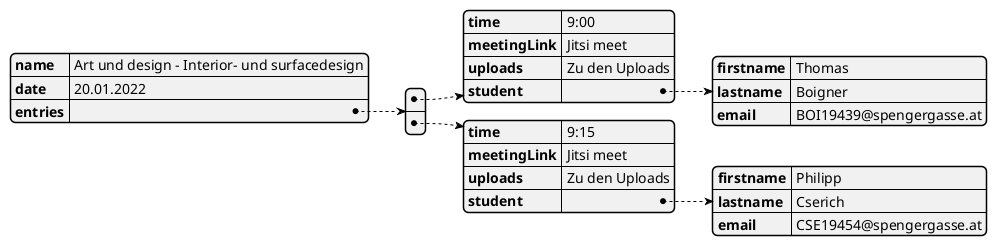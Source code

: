 @startjson eignungstest
{
    'array of static strings
    "name": "Art und design - Interior- und surfacedesign",
    'dynamic date
    "date": "20.01.2022",
    'array of static entry documents
    "entries": [
        {
            'static string
            "time": "9:00",
            'static string
            "meetingLink": "Jitsi meet",
            'static url or array of static files
            "uploads": "Zu den Uploads",
            "student":{
                'static string
                "firstname": "Thomas",
                'static string
                "lastname": "Boigner",
                'static string
                "email": "BOI19439@spengergasse.at"
            }
        },
        {
            'static string
            "time": "9:15",
            'static url
            "meetingLink": "Jitsi meet",
            'static url or array of static files
            "uploads": "Zu den Uploads",
            "student": {
                'static string
                "firstname": "Philipp",
                'static string
                "lastname": "Cserich",
                'static string
                "email": "CSE19454@spengergasse.at"

            }
        }
    ]
}
@endjson